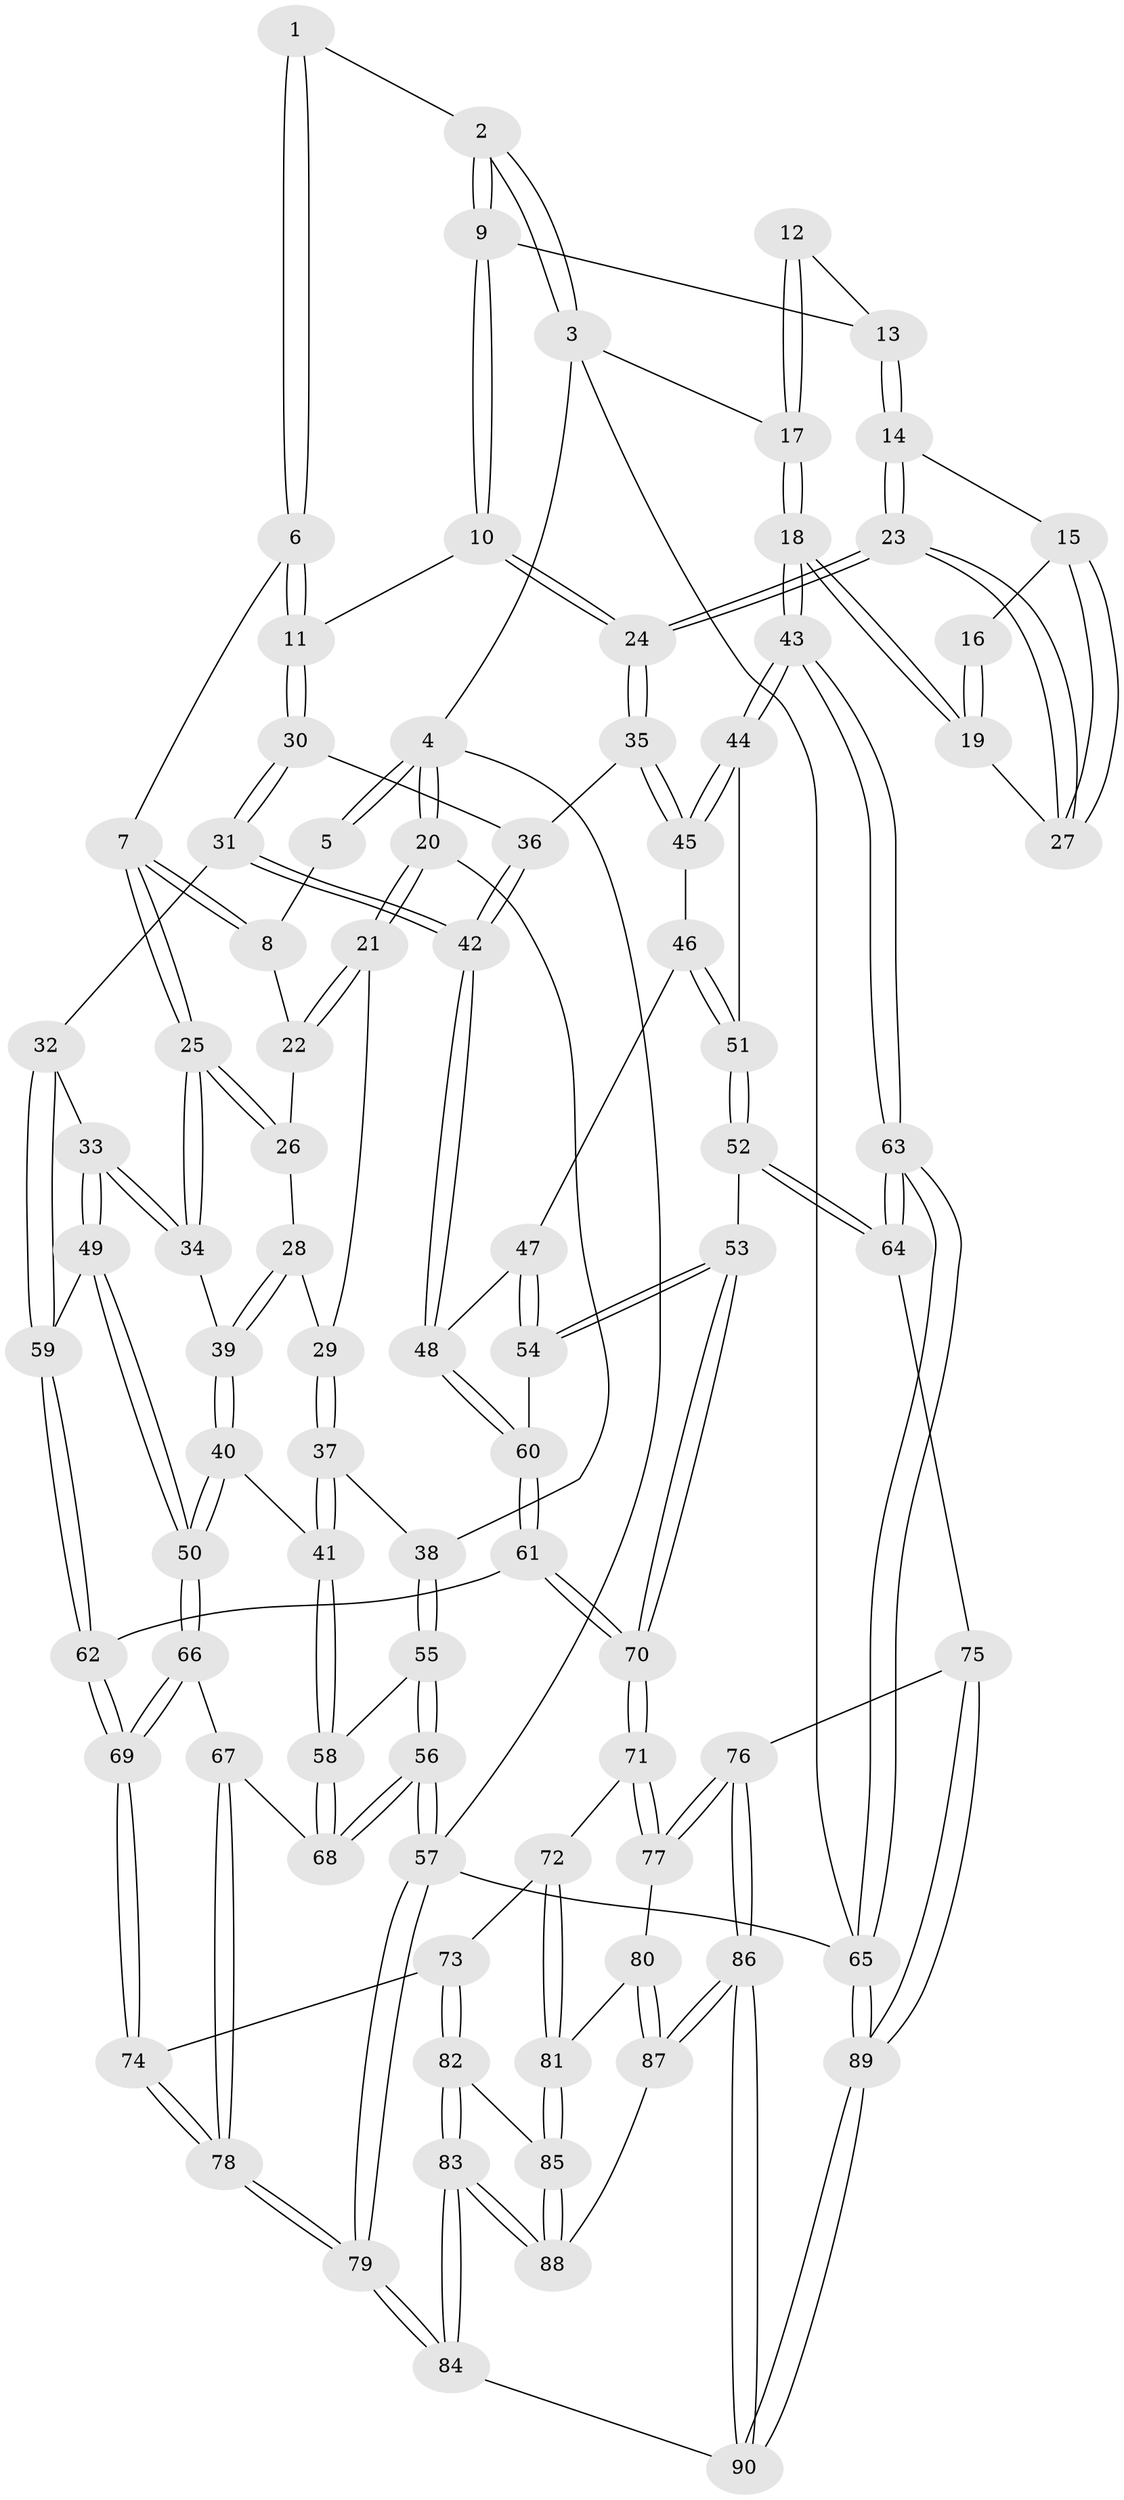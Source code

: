 // coarse degree distribution, {4: 0.25, 7: 0.03571428571428571, 3: 0.42857142857142855, 2: 0.25, 5: 0.03571428571428571}
// Generated by graph-tools (version 1.1) at 2025/54/03/04/25 22:54:14]
// undirected, 90 vertices, 222 edges
graph export_dot {
  node [color=gray90,style=filled];
  1 [pos="+0.49988097037653695+0"];
  2 [pos="+0.8037508562272084+0"];
  3 [pos="+1+0"];
  4 [pos="+0+0"];
  5 [pos="+0.3273430331178779+0"];
  6 [pos="+0.5176884705783641+0.11941111523728172"];
  7 [pos="+0.4795432021839335+0.14304271755920475"];
  8 [pos="+0.2998511328251168+0.08574224081038298"];
  9 [pos="+0.7718918612646001+0.049592914805873044"];
  10 [pos="+0.70041777542029+0.12237542446279975"];
  11 [pos="+0.629560801379349+0.16908522041175889"];
  12 [pos="+0.9806636589999957+0.0908128077154301"];
  13 [pos="+0.7844901534326687+0.06245932569100226"];
  14 [pos="+0.8485176620182749+0.14296587472278033"];
  15 [pos="+0.865519773463311+0.14476776872439445"];
  16 [pos="+0.9179988246476077+0.14102962890457035"];
  17 [pos="+1+0"];
  18 [pos="+1+0.3114183527197065"];
  19 [pos="+1+0.2542949635804688"];
  20 [pos="+0+0"];
  21 [pos="+0.16736010764409606+0.15777109781585524"];
  22 [pos="+0.2943888781963233+0.0918028349684646"];
  23 [pos="+0.8391466375362243+0.27623098622507"];
  24 [pos="+0.8282823946447961+0.28766166497471796"];
  25 [pos="+0.4190705134514882+0.26944311403254023"];
  26 [pos="+0.3335337087394742+0.2089958926938134"];
  27 [pos="+0.9645502104646537+0.254972202840027"];
  28 [pos="+0.21524906186222573+0.25749189872160355"];
  29 [pos="+0.17863384469211632+0.19358841343440555"];
  30 [pos="+0.6334010778200116+0.19712132787391956"];
  31 [pos="+0.5416136085540529+0.3928083782241564"];
  32 [pos="+0.5358162404091571+0.3936835813753104"];
  33 [pos="+0.477236417593074+0.3717607780096627"];
  34 [pos="+0.41868795486925847+0.2798702081655824"];
  35 [pos="+0.8169392269612048+0.30738728227540885"];
  36 [pos="+0.7197390130882008+0.28736433157435337"];
  37 [pos="+0.07679726814346538+0.31362469998121906"];
  38 [pos="+0+0"];
  39 [pos="+0.23524822946933707+0.3380924425564895"];
  40 [pos="+0.19760312560001297+0.4475296416724391"];
  41 [pos="+0.13376123353721536+0.4425532101482642"];
  42 [pos="+0.6298149297276023+0.42797872093125433"];
  43 [pos="+1+0.4060348312079529"];
  44 [pos="+1+0.3968740254356318"];
  45 [pos="+0.8204867831587074+0.3291827113656863"];
  46 [pos="+0.8135982757155689+0.3714310777688612"];
  47 [pos="+0.8077538003659618+0.37852104461289304"];
  48 [pos="+0.6578783001634516+0.4528028062292687"];
  49 [pos="+0.297905169098444+0.5015106069647536"];
  50 [pos="+0.2554056837898869+0.5121933805234592"];
  51 [pos="+0.8781599749549016+0.4248740859969943"];
  52 [pos="+0.8907348950196704+0.6059639388484983"];
  53 [pos="+0.8394919113086192+0.5987790208010834"];
  54 [pos="+0.8114890620986402+0.5631175929754253"];
  55 [pos="+0+0.49561442802863"];
  56 [pos="+0+0.9982245121449002"];
  57 [pos="+0+1"];
  58 [pos="+0+0.4960738482324869"];
  59 [pos="+0.49034516646551524+0.5668135086078416"];
  60 [pos="+0.6628849153387771+0.4676225031654839"];
  61 [pos="+0.6098119164337493+0.6299346508705581"];
  62 [pos="+0.5076045838096254+0.6103251076076955"];
  63 [pos="+1+0.6424696448586401"];
  64 [pos="+1+0.6695540037001754"];
  65 [pos="+1+1"];
  66 [pos="+0.2539502742126987+0.619901290031789"];
  67 [pos="+0.15567526617882124+0.6956385398623347"];
  68 [pos="+0.13011279150926824+0.6972094496802136"];
  69 [pos="+0.39019672333876687+0.7417184800766364"];
  70 [pos="+0.6727284836046957+0.7054311225980696"];
  71 [pos="+0.6684060442106663+0.7509336999805095"];
  72 [pos="+0.4965005886891937+0.7745553139680565"];
  73 [pos="+0.3980867042281819+0.7598469542417631"];
  74 [pos="+0.3930369198246586+0.7546295482826765"];
  75 [pos="+0.8849642129603654+0.8427567392428287"];
  76 [pos="+0.8201403346657199+0.8643198468129204"];
  77 [pos="+0.6767102358274573+0.7741959193682115"];
  78 [pos="+0.20999289281267333+0.9027125216016181"];
  79 [pos="+0.042581994794627764+1"];
  80 [pos="+0.6613059641345583+0.8018636382715866"];
  81 [pos="+0.5576574340504302+0.878842919379832"];
  82 [pos="+0.3987697996934621+0.762306287746466"];
  83 [pos="+0.4139838608635208+1"];
  84 [pos="+0.3661488582591581+1"];
  85 [pos="+0.5344542110945604+0.9197102025160354"];
  86 [pos="+0.7472419317579233+1"];
  87 [pos="+0.6476026952858364+0.953830122289273"];
  88 [pos="+0.5328943435235438+0.9415900933716447"];
  89 [pos="+1+1"];
  90 [pos="+0.7596876621509446+1"];
  1 -- 2;
  1 -- 6;
  1 -- 6;
  2 -- 3;
  2 -- 3;
  2 -- 9;
  2 -- 9;
  3 -- 4;
  3 -- 17;
  3 -- 65;
  4 -- 5;
  4 -- 5;
  4 -- 20;
  4 -- 20;
  4 -- 57;
  5 -- 8;
  6 -- 7;
  6 -- 11;
  6 -- 11;
  7 -- 8;
  7 -- 8;
  7 -- 25;
  7 -- 25;
  8 -- 22;
  9 -- 10;
  9 -- 10;
  9 -- 13;
  10 -- 11;
  10 -- 24;
  10 -- 24;
  11 -- 30;
  11 -- 30;
  12 -- 13;
  12 -- 17;
  12 -- 17;
  13 -- 14;
  13 -- 14;
  14 -- 15;
  14 -- 23;
  14 -- 23;
  15 -- 16;
  15 -- 27;
  15 -- 27;
  16 -- 19;
  16 -- 19;
  17 -- 18;
  17 -- 18;
  18 -- 19;
  18 -- 19;
  18 -- 43;
  18 -- 43;
  19 -- 27;
  20 -- 21;
  20 -- 21;
  20 -- 38;
  21 -- 22;
  21 -- 22;
  21 -- 29;
  22 -- 26;
  23 -- 24;
  23 -- 24;
  23 -- 27;
  23 -- 27;
  24 -- 35;
  24 -- 35;
  25 -- 26;
  25 -- 26;
  25 -- 34;
  25 -- 34;
  26 -- 28;
  28 -- 29;
  28 -- 39;
  28 -- 39;
  29 -- 37;
  29 -- 37;
  30 -- 31;
  30 -- 31;
  30 -- 36;
  31 -- 32;
  31 -- 42;
  31 -- 42;
  32 -- 33;
  32 -- 59;
  32 -- 59;
  33 -- 34;
  33 -- 34;
  33 -- 49;
  33 -- 49;
  34 -- 39;
  35 -- 36;
  35 -- 45;
  35 -- 45;
  36 -- 42;
  36 -- 42;
  37 -- 38;
  37 -- 41;
  37 -- 41;
  38 -- 55;
  38 -- 55;
  39 -- 40;
  39 -- 40;
  40 -- 41;
  40 -- 50;
  40 -- 50;
  41 -- 58;
  41 -- 58;
  42 -- 48;
  42 -- 48;
  43 -- 44;
  43 -- 44;
  43 -- 63;
  43 -- 63;
  44 -- 45;
  44 -- 45;
  44 -- 51;
  45 -- 46;
  46 -- 47;
  46 -- 51;
  46 -- 51;
  47 -- 48;
  47 -- 54;
  47 -- 54;
  48 -- 60;
  48 -- 60;
  49 -- 50;
  49 -- 50;
  49 -- 59;
  50 -- 66;
  50 -- 66;
  51 -- 52;
  51 -- 52;
  52 -- 53;
  52 -- 64;
  52 -- 64;
  53 -- 54;
  53 -- 54;
  53 -- 70;
  53 -- 70;
  54 -- 60;
  55 -- 56;
  55 -- 56;
  55 -- 58;
  56 -- 57;
  56 -- 57;
  56 -- 68;
  56 -- 68;
  57 -- 79;
  57 -- 79;
  57 -- 65;
  58 -- 68;
  58 -- 68;
  59 -- 62;
  59 -- 62;
  60 -- 61;
  60 -- 61;
  61 -- 62;
  61 -- 70;
  61 -- 70;
  62 -- 69;
  62 -- 69;
  63 -- 64;
  63 -- 64;
  63 -- 65;
  63 -- 65;
  64 -- 75;
  65 -- 89;
  65 -- 89;
  66 -- 67;
  66 -- 69;
  66 -- 69;
  67 -- 68;
  67 -- 78;
  67 -- 78;
  69 -- 74;
  69 -- 74;
  70 -- 71;
  70 -- 71;
  71 -- 72;
  71 -- 77;
  71 -- 77;
  72 -- 73;
  72 -- 81;
  72 -- 81;
  73 -- 74;
  73 -- 82;
  73 -- 82;
  74 -- 78;
  74 -- 78;
  75 -- 76;
  75 -- 89;
  75 -- 89;
  76 -- 77;
  76 -- 77;
  76 -- 86;
  76 -- 86;
  77 -- 80;
  78 -- 79;
  78 -- 79;
  79 -- 84;
  79 -- 84;
  80 -- 81;
  80 -- 87;
  80 -- 87;
  81 -- 85;
  81 -- 85;
  82 -- 83;
  82 -- 83;
  82 -- 85;
  83 -- 84;
  83 -- 84;
  83 -- 88;
  83 -- 88;
  84 -- 90;
  85 -- 88;
  85 -- 88;
  86 -- 87;
  86 -- 87;
  86 -- 90;
  86 -- 90;
  87 -- 88;
  89 -- 90;
  89 -- 90;
}
